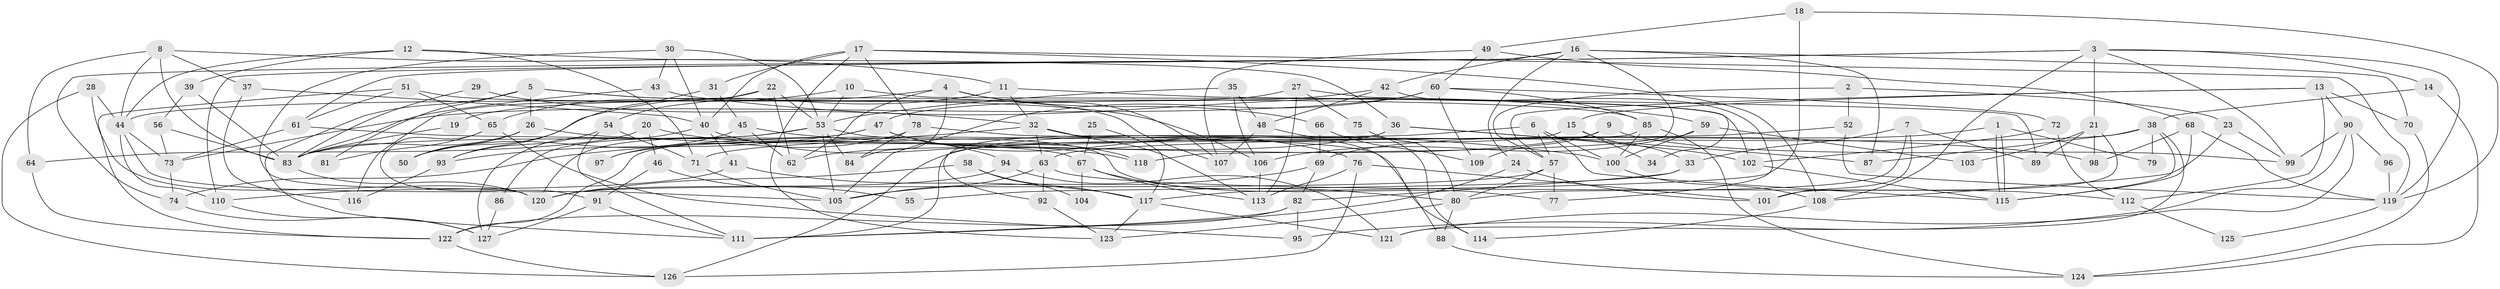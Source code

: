 // Generated by graph-tools (version 1.1) at 2025/15/03/09/25 04:15:03]
// undirected, 127 vertices, 254 edges
graph export_dot {
graph [start="1"]
  node [color=gray90,style=filled];
  1;
  2;
  3;
  4;
  5;
  6;
  7;
  8;
  9;
  10;
  11;
  12;
  13;
  14;
  15;
  16;
  17;
  18;
  19;
  20;
  21;
  22;
  23;
  24;
  25;
  26;
  27;
  28;
  29;
  30;
  31;
  32;
  33;
  34;
  35;
  36;
  37;
  38;
  39;
  40;
  41;
  42;
  43;
  44;
  45;
  46;
  47;
  48;
  49;
  50;
  51;
  52;
  53;
  54;
  55;
  56;
  57;
  58;
  59;
  60;
  61;
  62;
  63;
  64;
  65;
  66;
  67;
  68;
  69;
  70;
  71;
  72;
  73;
  74;
  75;
  76;
  77;
  78;
  79;
  80;
  81;
  82;
  83;
  84;
  85;
  86;
  87;
  88;
  89;
  90;
  91;
  92;
  93;
  94;
  95;
  96;
  97;
  98;
  99;
  100;
  101;
  102;
  103;
  104;
  105;
  106;
  107;
  108;
  109;
  110;
  111;
  112;
  113;
  114;
  115;
  116;
  117;
  118;
  119;
  120;
  121;
  122;
  123;
  124;
  125;
  126;
  127;
  1 -- 115;
  1 -- 115;
  1 -- 69;
  1 -- 79;
  2 -- 57;
  2 -- 23;
  2 -- 52;
  3 -- 108;
  3 -- 110;
  3 -- 14;
  3 -- 21;
  3 -- 61;
  3 -- 99;
  3 -- 119;
  4 -- 62;
  4 -- 107;
  4 -- 19;
  4 -- 66;
  4 -- 84;
  5 -- 111;
  5 -- 26;
  5 -- 81;
  5 -- 106;
  5 -- 107;
  6 -- 57;
  6 -- 100;
  6 -- 115;
  6 -- 126;
  7 -- 80;
  7 -- 33;
  7 -- 89;
  7 -- 101;
  8 -- 44;
  8 -- 11;
  8 -- 37;
  8 -- 64;
  8 -- 83;
  9 -- 109;
  9 -- 99;
  9 -- 62;
  10 -- 65;
  10 -- 102;
  10 -- 53;
  11 -- 32;
  11 -- 89;
  11 -- 50;
  12 -- 71;
  12 -- 39;
  12 -- 36;
  12 -- 44;
  13 -- 112;
  13 -- 70;
  13 -- 15;
  13 -- 57;
  13 -- 90;
  14 -- 38;
  14 -- 124;
  15 -- 122;
  15 -- 33;
  15 -- 34;
  16 -- 42;
  16 -- 118;
  16 -- 24;
  16 -- 70;
  16 -- 74;
  16 -- 87;
  17 -- 31;
  17 -- 119;
  17 -- 40;
  17 -- 78;
  17 -- 108;
  17 -- 123;
  18 -- 49;
  18 -- 117;
  18 -- 119;
  19 -- 83;
  20 -- 94;
  20 -- 64;
  20 -- 46;
  21 -- 98;
  21 -- 89;
  21 -- 101;
  21 -- 103;
  22 -- 53;
  22 -- 54;
  22 -- 62;
  22 -- 116;
  23 -- 99;
  23 -- 108;
  24 -- 101;
  24 -- 111;
  25 -- 117;
  25 -- 67;
  26 -- 50;
  26 -- 83;
  26 -- 98;
  27 -- 113;
  27 -- 44;
  27 -- 34;
  27 -- 75;
  28 -- 126;
  28 -- 120;
  28 -- 44;
  29 -- 83;
  29 -- 32;
  30 -- 53;
  30 -- 120;
  30 -- 40;
  30 -- 43;
  31 -- 93;
  31 -- 45;
  32 -- 113;
  32 -- 63;
  32 -- 74;
  32 -- 88;
  33 -- 82;
  33 -- 55;
  35 -- 48;
  35 -- 106;
  35 -- 53;
  36 -- 92;
  36 -- 87;
  36 -- 97;
  36 -- 102;
  37 -- 40;
  37 -- 116;
  38 -- 87;
  38 -- 115;
  38 -- 71;
  38 -- 79;
  38 -- 121;
  39 -- 83;
  39 -- 56;
  40 -- 41;
  40 -- 118;
  40 -- 127;
  41 -- 110;
  41 -- 117;
  42 -- 47;
  42 -- 48;
  42 -- 77;
  43 -- 83;
  43 -- 59;
  44 -- 73;
  44 -- 105;
  44 -- 110;
  45 -- 62;
  45 -- 100;
  45 -- 50;
  46 -- 91;
  46 -- 55;
  47 -- 93;
  47 -- 120;
  47 -- 76;
  47 -- 118;
  48 -- 114;
  48 -- 107;
  49 -- 68;
  49 -- 60;
  49 -- 107;
  51 -- 85;
  51 -- 61;
  51 -- 65;
  51 -- 122;
  52 -- 119;
  52 -- 63;
  53 -- 77;
  53 -- 83;
  53 -- 84;
  53 -- 86;
  53 -- 105;
  54 -- 111;
  54 -- 71;
  54 -- 93;
  56 -- 73;
  56 -- 83;
  57 -- 77;
  57 -- 80;
  57 -- 120;
  58 -- 120;
  58 -- 117;
  58 -- 104;
  59 -- 106;
  59 -- 100;
  59 -- 103;
  60 -- 105;
  60 -- 73;
  60 -- 72;
  60 -- 85;
  60 -- 109;
  61 -- 73;
  61 -- 67;
  63 -- 105;
  63 -- 92;
  63 -- 112;
  64 -- 122;
  65 -- 91;
  65 -- 81;
  65 -- 95;
  66 -- 69;
  66 -- 109;
  67 -- 80;
  67 -- 104;
  67 -- 113;
  68 -- 119;
  68 -- 115;
  68 -- 98;
  69 -- 82;
  69 -- 105;
  70 -- 124;
  71 -- 105;
  72 -- 102;
  72 -- 112;
  73 -- 74;
  74 -- 127;
  75 -- 80;
  76 -- 101;
  76 -- 113;
  76 -- 126;
  78 -- 84;
  78 -- 97;
  78 -- 114;
  80 -- 123;
  80 -- 88;
  82 -- 111;
  82 -- 122;
  82 -- 95;
  83 -- 120;
  85 -- 124;
  85 -- 100;
  85 -- 111;
  86 -- 127;
  88 -- 124;
  90 -- 95;
  90 -- 96;
  90 -- 99;
  90 -- 121;
  91 -- 111;
  91 -- 127;
  92 -- 123;
  93 -- 116;
  94 -- 120;
  94 -- 121;
  96 -- 119;
  100 -- 108;
  102 -- 115;
  106 -- 113;
  108 -- 114;
  110 -- 127;
  112 -- 125;
  117 -- 121;
  117 -- 123;
  119 -- 125;
  122 -- 126;
}
